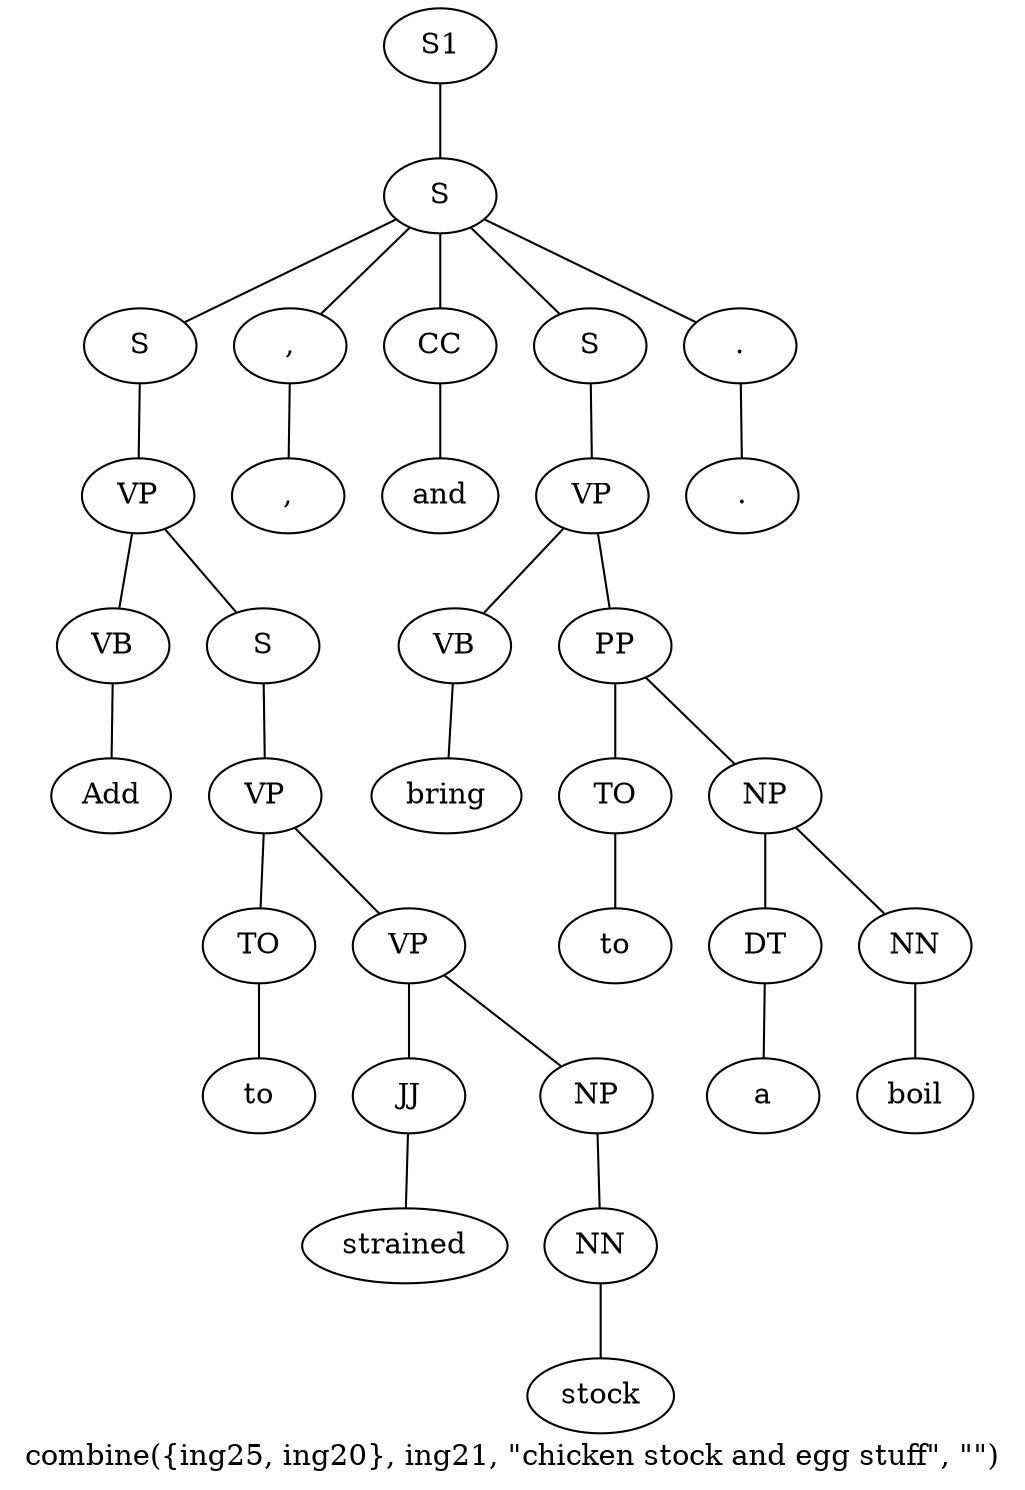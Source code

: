graph SyntaxGraph {
	label = "combine({ing25, ing20}, ing21, \"chicken stock and egg stuff\", \"\")";
	Node0 [label="S1"];
	Node1 [label="S"];
	Node2 [label="S"];
	Node3 [label="VP"];
	Node4 [label="VB"];
	Node5 [label="Add"];
	Node6 [label="S"];
	Node7 [label="VP"];
	Node8 [label="TO"];
	Node9 [label="to"];
	Node10 [label="VP"];
	Node11 [label="JJ"];
	Node12 [label="strained"];
	Node13 [label="NP"];
	Node14 [label="NN"];
	Node15 [label="stock"];
	Node16 [label=","];
	Node17 [label=","];
	Node18 [label="CC"];
	Node19 [label="and"];
	Node20 [label="S"];
	Node21 [label="VP"];
	Node22 [label="VB"];
	Node23 [label="bring"];
	Node24 [label="PP"];
	Node25 [label="TO"];
	Node26 [label="to"];
	Node27 [label="NP"];
	Node28 [label="DT"];
	Node29 [label="a"];
	Node30 [label="NN"];
	Node31 [label="boil"];
	Node32 [label="."];
	Node33 [label="."];

	Node0 -- Node1;
	Node1 -- Node2;
	Node1 -- Node16;
	Node1 -- Node18;
	Node1 -- Node20;
	Node1 -- Node32;
	Node2 -- Node3;
	Node3 -- Node4;
	Node3 -- Node6;
	Node4 -- Node5;
	Node6 -- Node7;
	Node7 -- Node8;
	Node7 -- Node10;
	Node8 -- Node9;
	Node10 -- Node11;
	Node10 -- Node13;
	Node11 -- Node12;
	Node13 -- Node14;
	Node14 -- Node15;
	Node16 -- Node17;
	Node18 -- Node19;
	Node20 -- Node21;
	Node21 -- Node22;
	Node21 -- Node24;
	Node22 -- Node23;
	Node24 -- Node25;
	Node24 -- Node27;
	Node25 -- Node26;
	Node27 -- Node28;
	Node27 -- Node30;
	Node28 -- Node29;
	Node30 -- Node31;
	Node32 -- Node33;
}